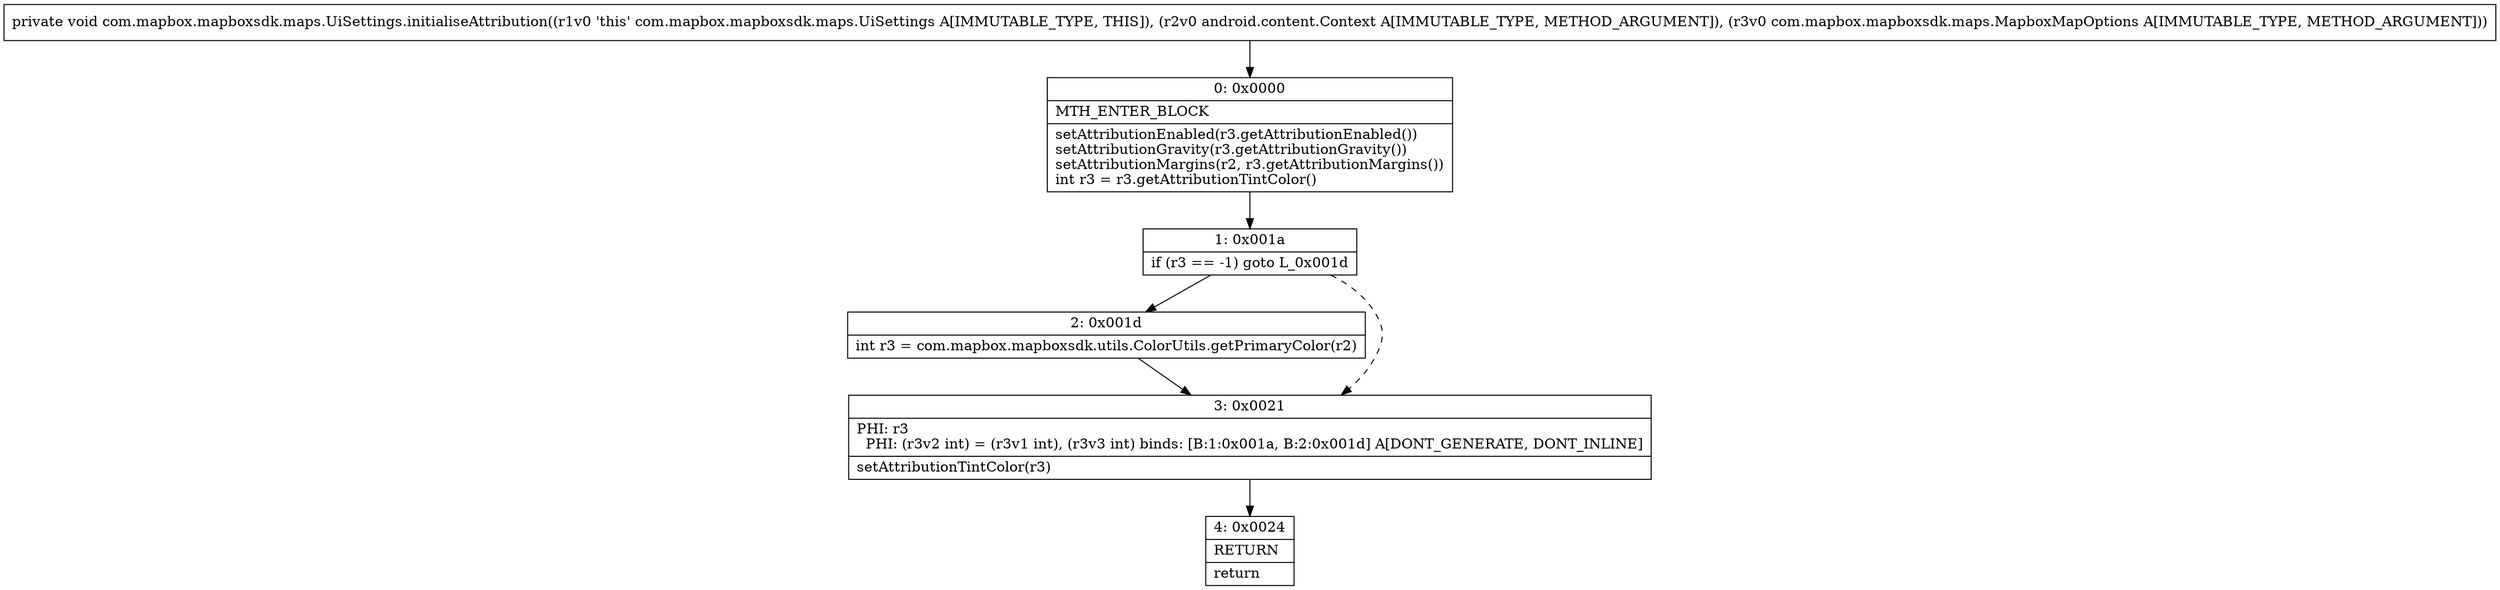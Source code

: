 digraph "CFG forcom.mapbox.mapboxsdk.maps.UiSettings.initialiseAttribution(Landroid\/content\/Context;Lcom\/mapbox\/mapboxsdk\/maps\/MapboxMapOptions;)V" {
Node_0 [shape=record,label="{0\:\ 0x0000|MTH_ENTER_BLOCK\l|setAttributionEnabled(r3.getAttributionEnabled())\lsetAttributionGravity(r3.getAttributionGravity())\lsetAttributionMargins(r2, r3.getAttributionMargins())\lint r3 = r3.getAttributionTintColor()\l}"];
Node_1 [shape=record,label="{1\:\ 0x001a|if (r3 == \-1) goto L_0x001d\l}"];
Node_2 [shape=record,label="{2\:\ 0x001d|int r3 = com.mapbox.mapboxsdk.utils.ColorUtils.getPrimaryColor(r2)\l}"];
Node_3 [shape=record,label="{3\:\ 0x0021|PHI: r3 \l  PHI: (r3v2 int) = (r3v1 int), (r3v3 int) binds: [B:1:0x001a, B:2:0x001d] A[DONT_GENERATE, DONT_INLINE]\l|setAttributionTintColor(r3)\l}"];
Node_4 [shape=record,label="{4\:\ 0x0024|RETURN\l|return\l}"];
MethodNode[shape=record,label="{private void com.mapbox.mapboxsdk.maps.UiSettings.initialiseAttribution((r1v0 'this' com.mapbox.mapboxsdk.maps.UiSettings A[IMMUTABLE_TYPE, THIS]), (r2v0 android.content.Context A[IMMUTABLE_TYPE, METHOD_ARGUMENT]), (r3v0 com.mapbox.mapboxsdk.maps.MapboxMapOptions A[IMMUTABLE_TYPE, METHOD_ARGUMENT])) }"];
MethodNode -> Node_0;
Node_0 -> Node_1;
Node_1 -> Node_2;
Node_1 -> Node_3[style=dashed];
Node_2 -> Node_3;
Node_3 -> Node_4;
}

